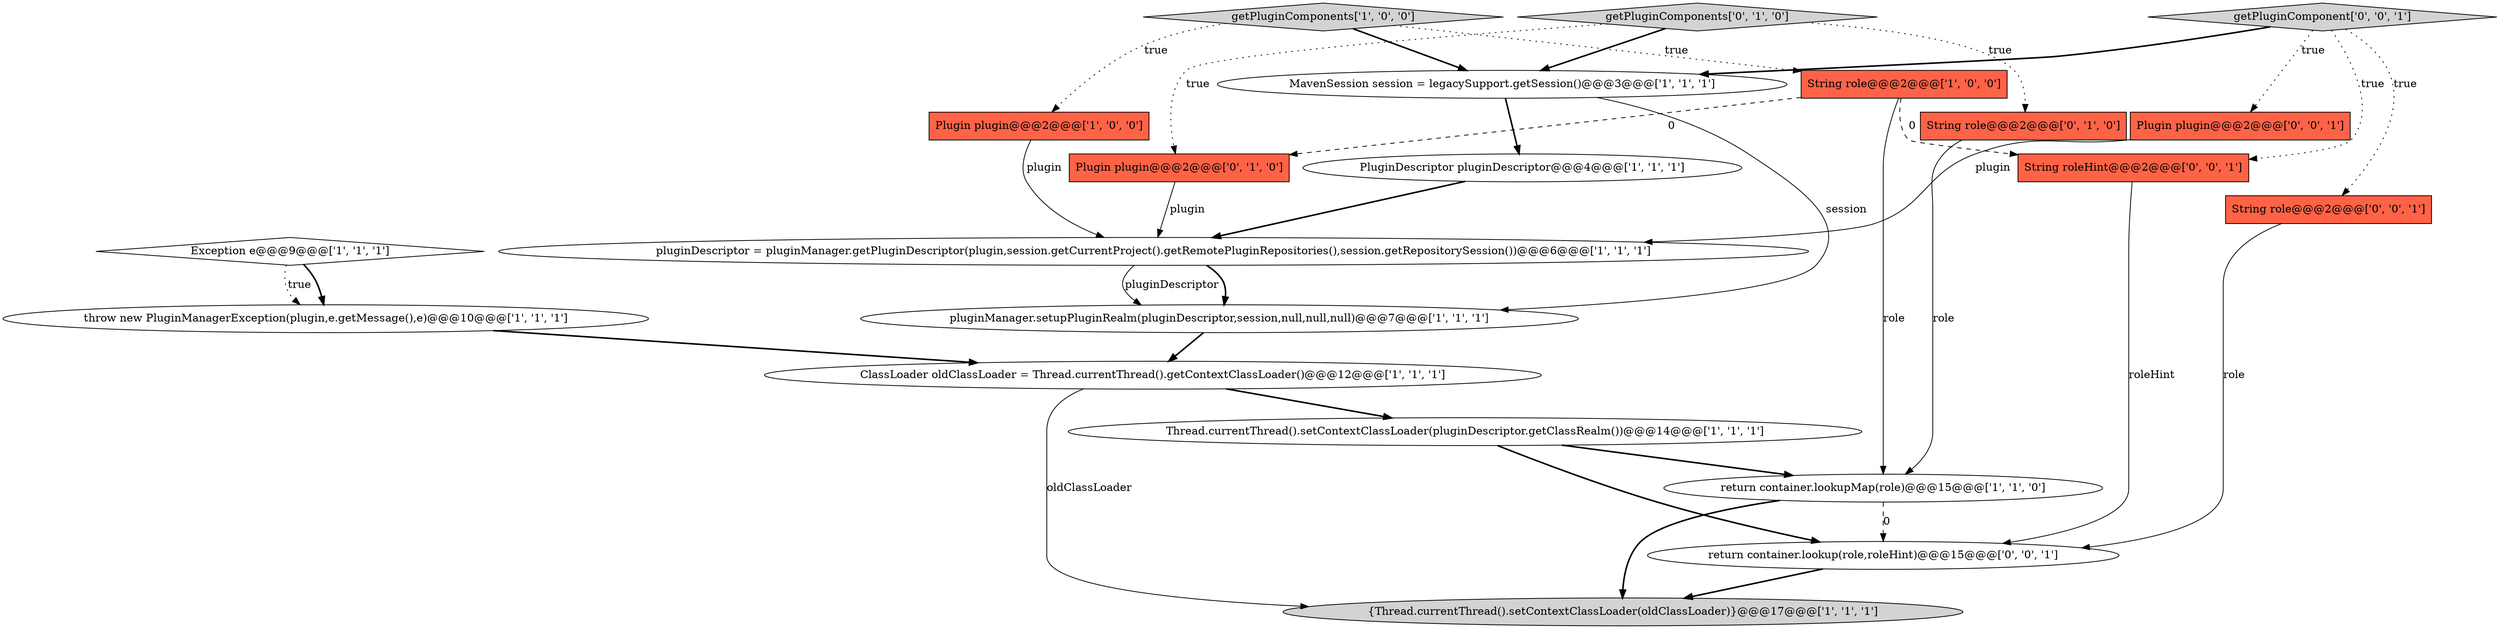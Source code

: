 digraph {
13 [style = filled, label = "String role@@@2@@@['0', '1', '0']", fillcolor = tomato, shape = box image = "AAA0AAABBB2BBB"];
11 [style = filled, label = "Exception e@@@9@@@['1', '1', '1']", fillcolor = white, shape = diamond image = "AAA0AAABBB1BBB"];
16 [style = filled, label = "String role@@@2@@@['0', '0', '1']", fillcolor = tomato, shape = box image = "AAA0AAABBB3BBB"];
7 [style = filled, label = "ClassLoader oldClassLoader = Thread.currentThread().getContextClassLoader()@@@12@@@['1', '1', '1']", fillcolor = white, shape = ellipse image = "AAA0AAABBB1BBB"];
12 [style = filled, label = "return container.lookupMap(role)@@@15@@@['1', '1', '0']", fillcolor = white, shape = ellipse image = "AAA0AAABBB1BBB"];
8 [style = filled, label = "PluginDescriptor pluginDescriptor@@@4@@@['1', '1', '1']", fillcolor = white, shape = ellipse image = "AAA0AAABBB1BBB"];
10 [style = filled, label = "Thread.currentThread().setContextClassLoader(pluginDescriptor.getClassRealm())@@@14@@@['1', '1', '1']", fillcolor = white, shape = ellipse image = "AAA0AAABBB1BBB"];
5 [style = filled, label = "getPluginComponents['1', '0', '0']", fillcolor = lightgray, shape = diamond image = "AAA0AAABBB1BBB"];
19 [style = filled, label = "String roleHint@@@2@@@['0', '0', '1']", fillcolor = tomato, shape = box image = "AAA0AAABBB3BBB"];
9 [style = filled, label = "String role@@@2@@@['1', '0', '0']", fillcolor = tomato, shape = box image = "AAA1AAABBB1BBB"];
3 [style = filled, label = "MavenSession session = legacySupport.getSession()@@@3@@@['1', '1', '1']", fillcolor = white, shape = ellipse image = "AAA0AAABBB1BBB"];
20 [style = filled, label = "getPluginComponent['0', '0', '1']", fillcolor = lightgray, shape = diamond image = "AAA0AAABBB3BBB"];
18 [style = filled, label = "Plugin plugin@@@2@@@['0', '0', '1']", fillcolor = tomato, shape = box image = "AAA0AAABBB3BBB"];
2 [style = filled, label = "{Thread.currentThread().setContextClassLoader(oldClassLoader)}@@@17@@@['1', '1', '1']", fillcolor = lightgray, shape = ellipse image = "AAA0AAABBB1BBB"];
0 [style = filled, label = "pluginManager.setupPluginRealm(pluginDescriptor,session,null,null,null)@@@7@@@['1', '1', '1']", fillcolor = white, shape = ellipse image = "AAA0AAABBB1BBB"];
15 [style = filled, label = "getPluginComponents['0', '1', '0']", fillcolor = lightgray, shape = diamond image = "AAA0AAABBB2BBB"];
14 [style = filled, label = "Plugin plugin@@@2@@@['0', '1', '0']", fillcolor = tomato, shape = box image = "AAA1AAABBB2BBB"];
6 [style = filled, label = "Plugin plugin@@@2@@@['1', '0', '0']", fillcolor = tomato, shape = box image = "AAA0AAABBB1BBB"];
1 [style = filled, label = "pluginDescriptor = pluginManager.getPluginDescriptor(plugin,session.getCurrentProject().getRemotePluginRepositories(),session.getRepositorySession())@@@6@@@['1', '1', '1']", fillcolor = white, shape = ellipse image = "AAA0AAABBB1BBB"];
4 [style = filled, label = "throw new PluginManagerException(plugin,e.getMessage(),e)@@@10@@@['1', '1', '1']", fillcolor = white, shape = ellipse image = "AAA0AAABBB1BBB"];
17 [style = filled, label = "return container.lookup(role,roleHint)@@@15@@@['0', '0', '1']", fillcolor = white, shape = ellipse image = "AAA0AAABBB3BBB"];
5->3 [style = bold, label=""];
16->17 [style = solid, label="role"];
13->12 [style = solid, label="role"];
7->10 [style = bold, label=""];
11->4 [style = bold, label=""];
5->6 [style = dotted, label="true"];
12->17 [style = dashed, label="0"];
10->17 [style = bold, label=""];
20->3 [style = bold, label=""];
1->0 [style = bold, label=""];
11->4 [style = dotted, label="true"];
18->1 [style = solid, label="plugin"];
15->14 [style = dotted, label="true"];
15->3 [style = bold, label=""];
3->0 [style = solid, label="session"];
4->7 [style = bold, label=""];
7->2 [style = solid, label="oldClassLoader"];
15->13 [style = dotted, label="true"];
0->7 [style = bold, label=""];
9->19 [style = dashed, label="0"];
14->1 [style = solid, label="plugin"];
8->1 [style = bold, label=""];
12->2 [style = bold, label=""];
1->0 [style = solid, label="pluginDescriptor"];
9->14 [style = dashed, label="0"];
17->2 [style = bold, label=""];
10->12 [style = bold, label=""];
3->8 [style = bold, label=""];
6->1 [style = solid, label="plugin"];
9->12 [style = solid, label="role"];
20->18 [style = dotted, label="true"];
5->9 [style = dotted, label="true"];
20->19 [style = dotted, label="true"];
19->17 [style = solid, label="roleHint"];
20->16 [style = dotted, label="true"];
}
